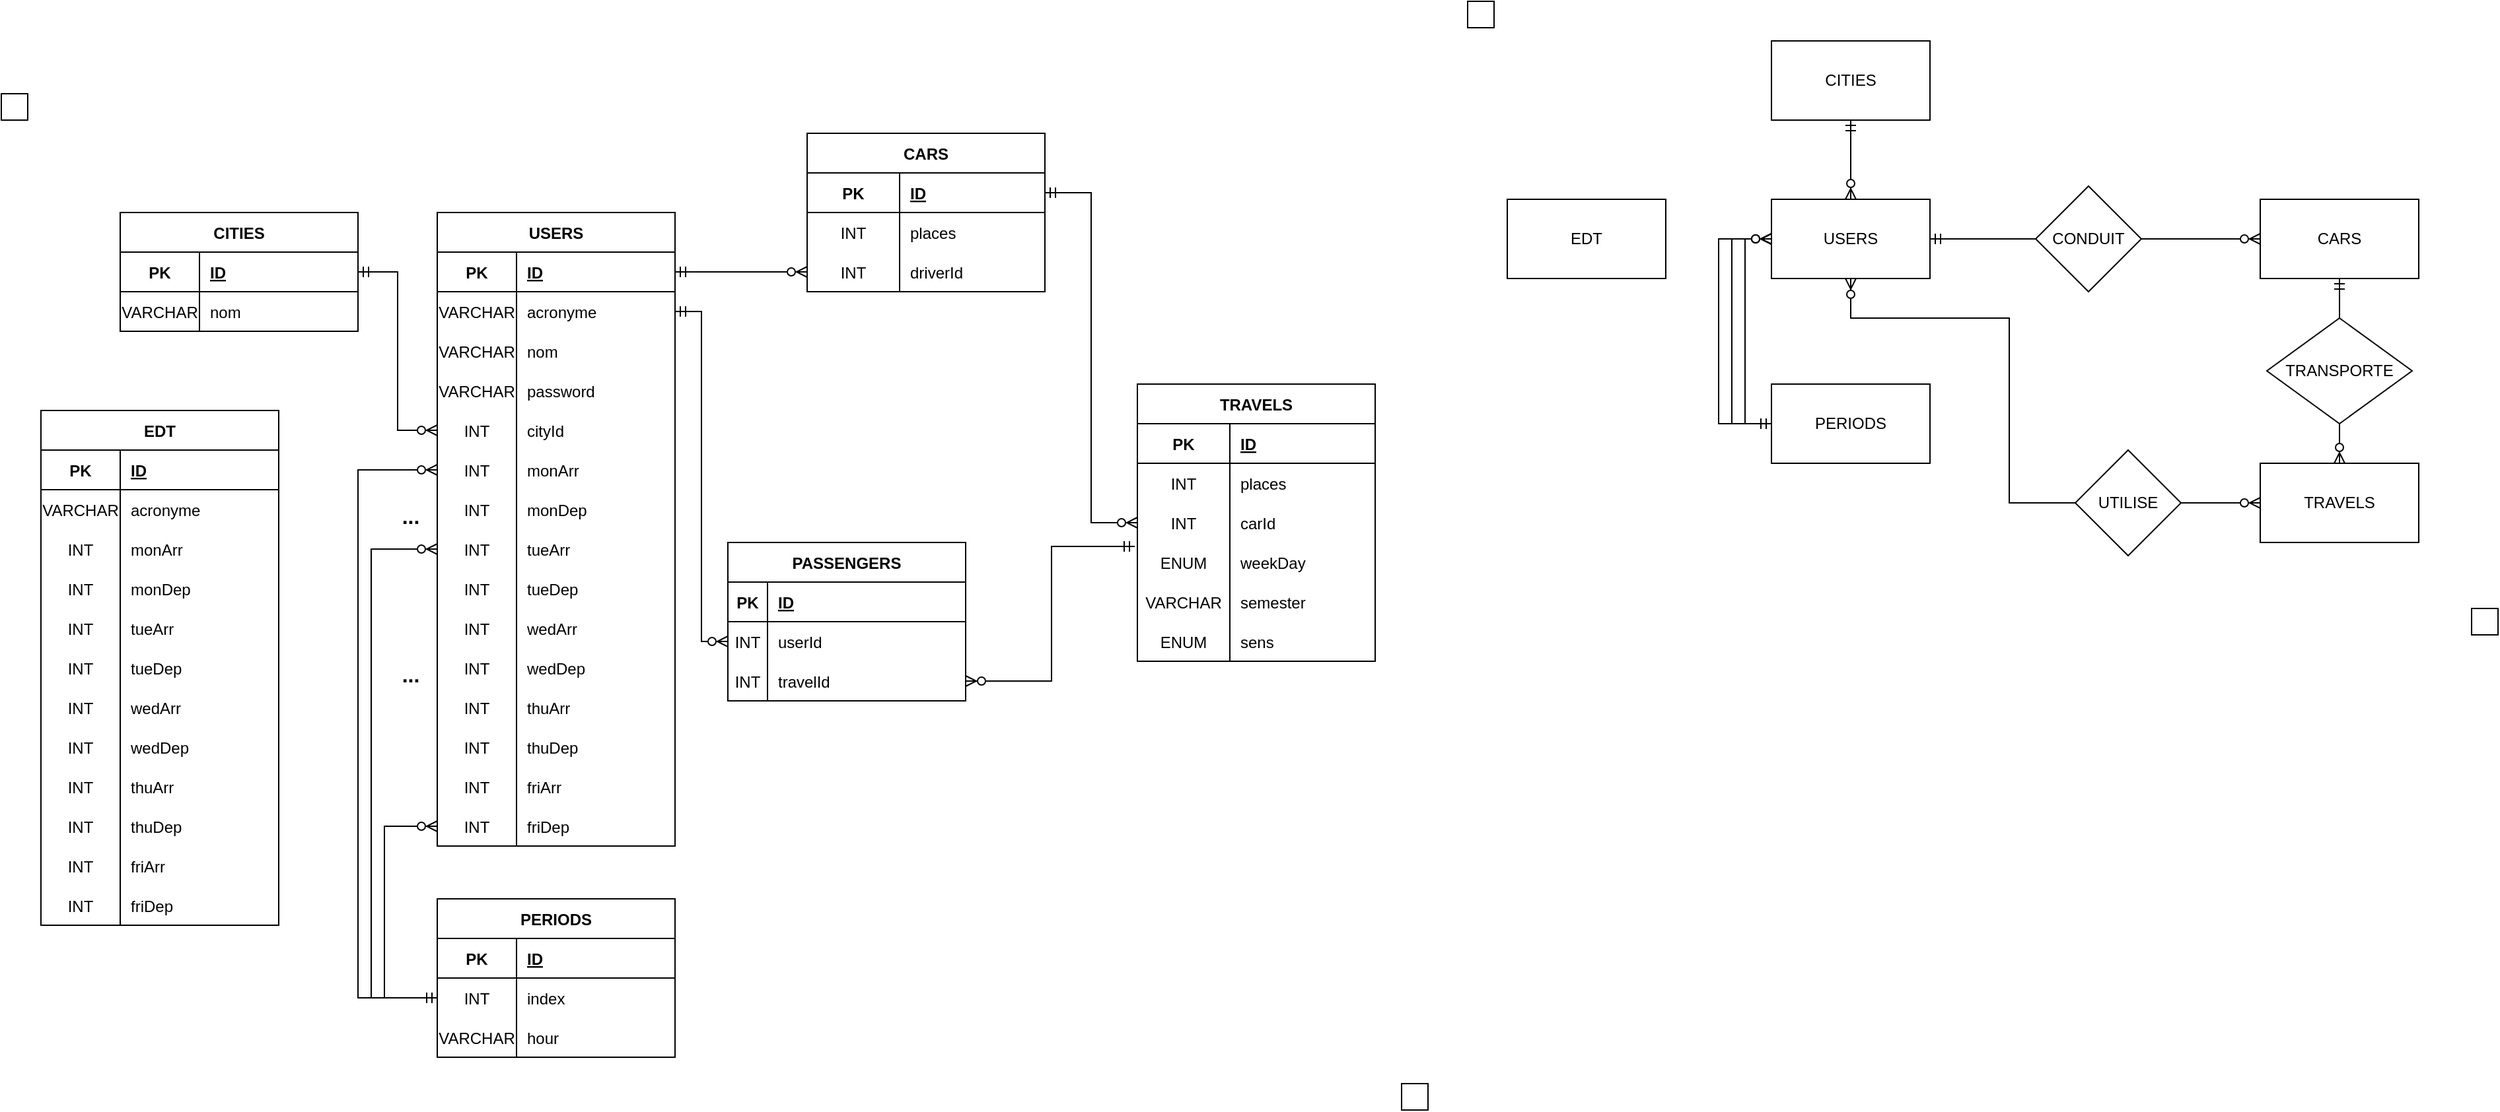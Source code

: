 <mxfile version="14.2.9" type="device"><diagram id="tJL51lGxHYbfHjKpyGnu" name="Page-1"><mxGraphModel dx="1896" dy="847" grid="1" gridSize="10" guides="1" tooltips="1" connect="1" arrows="1" fold="1" page="1" pageScale="1" pageWidth="827" pageHeight="1169" math="0" shadow="0"><root><mxCell id="0"/><mxCell id="1" parent="0"/><mxCell id="_wrzJ4mAubhbmtXeV2dr-9" value="TRAVELS" style="shape=table;startSize=30;container=1;collapsible=1;childLayout=tableLayout;fixedRows=1;rowLines=0;fontStyle=1;align=center;resizeLast=1;" parent="1" vertex="1"><mxGeometry x="590" y="300" width="180" height="210" as="geometry"/></mxCell><mxCell id="_wrzJ4mAubhbmtXeV2dr-10" value="" style="shape=partialRectangle;collapsible=0;dropTarget=0;pointerEvents=0;fillColor=none;top=0;left=0;bottom=1;right=0;points=[[0,0.5],[1,0.5]];portConstraint=eastwest;" parent="_wrzJ4mAubhbmtXeV2dr-9" vertex="1"><mxGeometry y="30" width="180" height="30" as="geometry"/></mxCell><mxCell id="_wrzJ4mAubhbmtXeV2dr-11" value="PK" style="shape=partialRectangle;connectable=0;fillColor=none;top=0;left=0;bottom=0;right=0;fontStyle=1;overflow=hidden;" parent="_wrzJ4mAubhbmtXeV2dr-10" vertex="1"><mxGeometry width="70" height="30" as="geometry"/></mxCell><mxCell id="_wrzJ4mAubhbmtXeV2dr-12" value="ID" style="shape=partialRectangle;connectable=0;fillColor=none;top=0;left=0;bottom=0;right=0;align=left;spacingLeft=6;fontStyle=5;overflow=hidden;" parent="_wrzJ4mAubhbmtXeV2dr-10" vertex="1"><mxGeometry x="70" width="110" height="30" as="geometry"/></mxCell><mxCell id="_wrzJ4mAubhbmtXeV2dr-13" value="" style="shape=partialRectangle;collapsible=0;dropTarget=0;pointerEvents=0;fillColor=none;top=0;left=0;bottom=0;right=0;points=[[0,0.5],[1,0.5]];portConstraint=eastwest;" parent="_wrzJ4mAubhbmtXeV2dr-9" vertex="1"><mxGeometry y="60" width="180" height="30" as="geometry"/></mxCell><mxCell id="_wrzJ4mAubhbmtXeV2dr-14" value="INT" style="shape=partialRectangle;connectable=0;fillColor=none;top=0;left=0;bottom=0;right=0;editable=1;overflow=hidden;" parent="_wrzJ4mAubhbmtXeV2dr-13" vertex="1"><mxGeometry width="70" height="30" as="geometry"/></mxCell><mxCell id="_wrzJ4mAubhbmtXeV2dr-15" value="places" style="shape=partialRectangle;connectable=0;fillColor=none;top=0;left=0;bottom=0;right=0;align=left;spacingLeft=6;overflow=hidden;" parent="_wrzJ4mAubhbmtXeV2dr-13" vertex="1"><mxGeometry x="70" width="110" height="30" as="geometry"/></mxCell><mxCell id="_wrzJ4mAubhbmtXeV2dr-16" value="" style="shape=partialRectangle;collapsible=0;dropTarget=0;pointerEvents=0;fillColor=none;top=0;left=0;bottom=0;right=0;points=[[0,0.5],[1,0.5]];portConstraint=eastwest;" parent="_wrzJ4mAubhbmtXeV2dr-9" vertex="1"><mxGeometry y="90" width="180" height="30" as="geometry"/></mxCell><mxCell id="_wrzJ4mAubhbmtXeV2dr-17" value="INT" style="shape=partialRectangle;connectable=0;fillColor=none;top=0;left=0;bottom=0;right=0;editable=1;overflow=hidden;" parent="_wrzJ4mAubhbmtXeV2dr-16" vertex="1"><mxGeometry width="70" height="30" as="geometry"/></mxCell><mxCell id="_wrzJ4mAubhbmtXeV2dr-18" value="carId" style="shape=partialRectangle;connectable=0;fillColor=none;top=0;left=0;bottom=0;right=0;align=left;spacingLeft=6;overflow=hidden;" parent="_wrzJ4mAubhbmtXeV2dr-16" vertex="1"><mxGeometry x="70" width="110" height="30" as="geometry"/></mxCell><mxCell id="m3U9S1xt5C86mtu_-H-J-4" style="shape=partialRectangle;collapsible=0;dropTarget=0;pointerEvents=0;fillColor=none;top=0;left=0;bottom=0;right=0;points=[[0,0.5],[1,0.5]];portConstraint=eastwest;" parent="_wrzJ4mAubhbmtXeV2dr-9" vertex="1"><mxGeometry y="120" width="180" height="30" as="geometry"/></mxCell><mxCell id="m3U9S1xt5C86mtu_-H-J-5" value="ENUM" style="shape=partialRectangle;connectable=0;fillColor=none;top=0;left=0;bottom=0;right=0;editable=1;overflow=hidden;" parent="m3U9S1xt5C86mtu_-H-J-4" vertex="1"><mxGeometry width="70" height="30" as="geometry"/></mxCell><mxCell id="m3U9S1xt5C86mtu_-H-J-6" value="weekDay" style="shape=partialRectangle;connectable=0;fillColor=none;top=0;left=0;bottom=0;right=0;align=left;spacingLeft=6;overflow=hidden;" parent="m3U9S1xt5C86mtu_-H-J-4" vertex="1"><mxGeometry x="70" width="110" height="30" as="geometry"/></mxCell><mxCell id="m3U9S1xt5C86mtu_-H-J-1" style="shape=partialRectangle;collapsible=0;dropTarget=0;pointerEvents=0;fillColor=none;top=0;left=0;bottom=0;right=0;points=[[0,0.5],[1,0.5]];portConstraint=eastwest;" parent="_wrzJ4mAubhbmtXeV2dr-9" vertex="1"><mxGeometry y="150" width="180" height="30" as="geometry"/></mxCell><mxCell id="m3U9S1xt5C86mtu_-H-J-2" value="VARCHAR" style="shape=partialRectangle;connectable=0;fillColor=none;top=0;left=0;bottom=0;right=0;editable=1;overflow=hidden;" parent="m3U9S1xt5C86mtu_-H-J-1" vertex="1"><mxGeometry width="70" height="30" as="geometry"/></mxCell><mxCell id="m3U9S1xt5C86mtu_-H-J-3" value="semester" style="shape=partialRectangle;connectable=0;fillColor=none;top=0;left=0;bottom=0;right=0;align=left;spacingLeft=6;overflow=hidden;" parent="m3U9S1xt5C86mtu_-H-J-1" vertex="1"><mxGeometry x="70" width="110" height="30" as="geometry"/></mxCell><mxCell id="m3U9S1xt5C86mtu_-H-J-10" style="shape=partialRectangle;collapsible=0;dropTarget=0;pointerEvents=0;fillColor=none;top=0;left=0;bottom=0;right=0;points=[[0,0.5],[1,0.5]];portConstraint=eastwest;" parent="_wrzJ4mAubhbmtXeV2dr-9" vertex="1"><mxGeometry y="180" width="180" height="30" as="geometry"/></mxCell><mxCell id="m3U9S1xt5C86mtu_-H-J-11" value="ENUM" style="shape=partialRectangle;connectable=0;fillColor=none;top=0;left=0;bottom=0;right=0;editable=1;overflow=hidden;" parent="m3U9S1xt5C86mtu_-H-J-10" vertex="1"><mxGeometry width="70" height="30" as="geometry"/></mxCell><mxCell id="m3U9S1xt5C86mtu_-H-J-12" value="sens" style="shape=partialRectangle;connectable=0;fillColor=none;top=0;left=0;bottom=0;right=0;align=left;spacingLeft=6;overflow=hidden;" parent="m3U9S1xt5C86mtu_-H-J-10" vertex="1"><mxGeometry x="70" width="110" height="30" as="geometry"/></mxCell><mxCell id="_wrzJ4mAubhbmtXeV2dr-49" value="PASSENGERS" style="shape=table;startSize=30;container=1;collapsible=1;childLayout=tableLayout;fixedRows=1;rowLines=0;fontStyle=1;align=center;resizeLast=1;" parent="1" vertex="1"><mxGeometry x="280" y="420" width="180" height="120" as="geometry"/></mxCell><mxCell id="_wrzJ4mAubhbmtXeV2dr-50" value="" style="shape=partialRectangle;collapsible=0;dropTarget=0;pointerEvents=0;fillColor=none;top=0;left=0;bottom=1;right=0;points=[[0,0.5],[1,0.5]];portConstraint=eastwest;" parent="_wrzJ4mAubhbmtXeV2dr-49" vertex="1"><mxGeometry y="30" width="180" height="30" as="geometry"/></mxCell><mxCell id="_wrzJ4mAubhbmtXeV2dr-51" value="PK" style="shape=partialRectangle;connectable=0;fillColor=none;top=0;left=0;bottom=0;right=0;fontStyle=1;overflow=hidden;" parent="_wrzJ4mAubhbmtXeV2dr-50" vertex="1"><mxGeometry width="30" height="30" as="geometry"/></mxCell><mxCell id="_wrzJ4mAubhbmtXeV2dr-52" value="ID" style="shape=partialRectangle;connectable=0;fillColor=none;top=0;left=0;bottom=0;right=0;align=left;spacingLeft=6;fontStyle=5;overflow=hidden;" parent="_wrzJ4mAubhbmtXeV2dr-50" vertex="1"><mxGeometry x="30" width="150" height="30" as="geometry"/></mxCell><mxCell id="_wrzJ4mAubhbmtXeV2dr-53" value="" style="shape=partialRectangle;collapsible=0;dropTarget=0;pointerEvents=0;fillColor=none;top=0;left=0;bottom=0;right=0;points=[[0,0.5],[1,0.5]];portConstraint=eastwest;" parent="_wrzJ4mAubhbmtXeV2dr-49" vertex="1"><mxGeometry y="60" width="180" height="30" as="geometry"/></mxCell><mxCell id="_wrzJ4mAubhbmtXeV2dr-54" value="INT" style="shape=partialRectangle;connectable=0;fillColor=none;top=0;left=0;bottom=0;right=0;editable=1;overflow=hidden;" parent="_wrzJ4mAubhbmtXeV2dr-53" vertex="1"><mxGeometry width="30" height="30" as="geometry"/></mxCell><mxCell id="_wrzJ4mAubhbmtXeV2dr-55" value="userId" style="shape=partialRectangle;connectable=0;fillColor=none;top=0;left=0;bottom=0;right=0;align=left;spacingLeft=6;overflow=hidden;" parent="_wrzJ4mAubhbmtXeV2dr-53" vertex="1"><mxGeometry x="30" width="150" height="30" as="geometry"/></mxCell><mxCell id="_wrzJ4mAubhbmtXeV2dr-56" value="" style="shape=partialRectangle;collapsible=0;dropTarget=0;pointerEvents=0;fillColor=none;top=0;left=0;bottom=0;right=0;points=[[0,0.5],[1,0.5]];portConstraint=eastwest;" parent="_wrzJ4mAubhbmtXeV2dr-49" vertex="1"><mxGeometry y="90" width="180" height="30" as="geometry"/></mxCell><mxCell id="_wrzJ4mAubhbmtXeV2dr-57" value="INT" style="shape=partialRectangle;connectable=0;fillColor=none;top=0;left=0;bottom=0;right=0;editable=1;overflow=hidden;" parent="_wrzJ4mAubhbmtXeV2dr-56" vertex="1"><mxGeometry width="30" height="30" as="geometry"/></mxCell><mxCell id="_wrzJ4mAubhbmtXeV2dr-58" value="travelId" style="shape=partialRectangle;connectable=0;fillColor=none;top=0;left=0;bottom=0;right=0;align=left;spacingLeft=6;overflow=hidden;" parent="_wrzJ4mAubhbmtXeV2dr-56" vertex="1"><mxGeometry x="30" width="150" height="30" as="geometry"/></mxCell><mxCell id="_wrzJ4mAubhbmtXeV2dr-132" value="USERS" style="shape=table;startSize=30;container=1;collapsible=1;childLayout=tableLayout;fixedRows=1;rowLines=0;fontStyle=1;align=center;resizeLast=1;" parent="1" vertex="1"><mxGeometry x="60" y="170" width="180" height="480" as="geometry"/></mxCell><mxCell id="_wrzJ4mAubhbmtXeV2dr-133" value="" style="shape=partialRectangle;collapsible=0;dropTarget=0;pointerEvents=0;fillColor=none;top=0;left=0;bottom=1;right=0;points=[[0,0.5],[1,0.5]];portConstraint=eastwest;" parent="_wrzJ4mAubhbmtXeV2dr-132" vertex="1"><mxGeometry y="30" width="180" height="30" as="geometry"/></mxCell><mxCell id="_wrzJ4mAubhbmtXeV2dr-134" value="PK" style="shape=partialRectangle;connectable=0;fillColor=none;top=0;left=0;bottom=0;right=0;fontStyle=1;overflow=hidden;" parent="_wrzJ4mAubhbmtXeV2dr-133" vertex="1"><mxGeometry width="60" height="30" as="geometry"/></mxCell><mxCell id="_wrzJ4mAubhbmtXeV2dr-135" value="ID" style="shape=partialRectangle;connectable=0;fillColor=none;top=0;left=0;bottom=0;right=0;align=left;spacingLeft=6;fontStyle=5;overflow=hidden;" parent="_wrzJ4mAubhbmtXeV2dr-133" vertex="1"><mxGeometry x="60" width="120" height="30" as="geometry"/></mxCell><mxCell id="_wrzJ4mAubhbmtXeV2dr-136" value="" style="shape=partialRectangle;collapsible=0;dropTarget=0;pointerEvents=0;fillColor=none;top=0;left=0;bottom=0;right=0;points=[[0,0.5],[1,0.5]];portConstraint=eastwest;" parent="_wrzJ4mAubhbmtXeV2dr-132" vertex="1"><mxGeometry y="60" width="180" height="30" as="geometry"/></mxCell><mxCell id="_wrzJ4mAubhbmtXeV2dr-137" value="VARCHAR" style="shape=partialRectangle;connectable=0;fillColor=none;top=0;left=0;bottom=0;right=0;editable=1;overflow=hidden;" parent="_wrzJ4mAubhbmtXeV2dr-136" vertex="1"><mxGeometry width="60" height="30" as="geometry"/></mxCell><mxCell id="_wrzJ4mAubhbmtXeV2dr-138" value="acronyme" style="shape=partialRectangle;connectable=0;fillColor=none;top=0;left=0;bottom=0;right=0;align=left;spacingLeft=6;overflow=hidden;" parent="_wrzJ4mAubhbmtXeV2dr-136" vertex="1"><mxGeometry x="60" width="120" height="30" as="geometry"/></mxCell><mxCell id="_wrzJ4mAubhbmtXeV2dr-139" value="" style="shape=partialRectangle;collapsible=0;dropTarget=0;pointerEvents=0;fillColor=none;top=0;left=0;bottom=0;right=0;points=[[0,0.5],[1,0.5]];portConstraint=eastwest;" parent="_wrzJ4mAubhbmtXeV2dr-132" vertex="1"><mxGeometry y="90" width="180" height="30" as="geometry"/></mxCell><mxCell id="_wrzJ4mAubhbmtXeV2dr-140" value="VARCHAR" style="shape=partialRectangle;connectable=0;fillColor=none;top=0;left=0;bottom=0;right=0;editable=1;overflow=hidden;" parent="_wrzJ4mAubhbmtXeV2dr-139" vertex="1"><mxGeometry width="60" height="30" as="geometry"/></mxCell><mxCell id="_wrzJ4mAubhbmtXeV2dr-141" value="nom" style="shape=partialRectangle;connectable=0;fillColor=none;top=0;left=0;bottom=0;right=0;align=left;spacingLeft=6;overflow=hidden;" parent="_wrzJ4mAubhbmtXeV2dr-139" vertex="1"><mxGeometry x="60" width="120" height="30" as="geometry"/></mxCell><mxCell id="_wrzJ4mAubhbmtXeV2dr-148" style="shape=partialRectangle;collapsible=0;dropTarget=0;pointerEvents=0;fillColor=none;top=0;left=0;bottom=0;right=0;points=[[0,0.5],[1,0.5]];portConstraint=eastwest;" parent="_wrzJ4mAubhbmtXeV2dr-132" vertex="1"><mxGeometry y="120" width="180" height="30" as="geometry"/></mxCell><mxCell id="_wrzJ4mAubhbmtXeV2dr-149" value="VARCHAR" style="shape=partialRectangle;connectable=0;fillColor=none;top=0;left=0;bottom=0;right=0;editable=1;overflow=hidden;" parent="_wrzJ4mAubhbmtXeV2dr-148" vertex="1"><mxGeometry width="60" height="30" as="geometry"/></mxCell><mxCell id="_wrzJ4mAubhbmtXeV2dr-150" value="password" style="shape=partialRectangle;connectable=0;fillColor=none;top=0;left=0;bottom=0;right=0;align=left;spacingLeft=6;overflow=hidden;" parent="_wrzJ4mAubhbmtXeV2dr-148" vertex="1"><mxGeometry x="60" width="120" height="30" as="geometry"/></mxCell><mxCell id="_wrzJ4mAubhbmtXeV2dr-157" style="shape=partialRectangle;collapsible=0;dropTarget=0;pointerEvents=0;fillColor=none;top=0;left=0;bottom=0;right=0;points=[[0,0.5],[1,0.5]];portConstraint=eastwest;" parent="_wrzJ4mAubhbmtXeV2dr-132" vertex="1"><mxGeometry y="150" width="180" height="30" as="geometry"/></mxCell><mxCell id="_wrzJ4mAubhbmtXeV2dr-158" value="INT" style="shape=partialRectangle;connectable=0;fillColor=none;top=0;left=0;bottom=0;right=0;editable=1;overflow=hidden;" parent="_wrzJ4mAubhbmtXeV2dr-157" vertex="1"><mxGeometry width="60" height="30" as="geometry"/></mxCell><mxCell id="_wrzJ4mAubhbmtXeV2dr-159" value="cityId" style="shape=partialRectangle;connectable=0;fillColor=none;top=0;left=0;bottom=0;right=0;align=left;spacingLeft=6;overflow=hidden;" parent="_wrzJ4mAubhbmtXeV2dr-157" vertex="1"><mxGeometry x="60" width="120" height="30" as="geometry"/></mxCell><mxCell id="n8Nw3cazGnYB1WWFUNlC-39" style="shape=partialRectangle;collapsible=0;dropTarget=0;pointerEvents=0;fillColor=none;top=0;left=0;bottom=0;right=0;points=[[0,0.5],[1,0.5]];portConstraint=eastwest;" vertex="1" parent="_wrzJ4mAubhbmtXeV2dr-132"><mxGeometry y="180" width="180" height="30" as="geometry"/></mxCell><mxCell id="n8Nw3cazGnYB1WWFUNlC-40" value="INT" style="shape=partialRectangle;connectable=0;fillColor=none;top=0;left=0;bottom=0;right=0;editable=1;overflow=hidden;" vertex="1" parent="n8Nw3cazGnYB1WWFUNlC-39"><mxGeometry width="60" height="30" as="geometry"/></mxCell><mxCell id="n8Nw3cazGnYB1WWFUNlC-41" value="monArr" style="shape=partialRectangle;connectable=0;fillColor=none;top=0;left=0;bottom=0;right=0;align=left;spacingLeft=6;overflow=hidden;" vertex="1" parent="n8Nw3cazGnYB1WWFUNlC-39"><mxGeometry x="60" width="120" height="30" as="geometry"/></mxCell><mxCell id="n8Nw3cazGnYB1WWFUNlC-42" style="shape=partialRectangle;collapsible=0;dropTarget=0;pointerEvents=0;fillColor=none;top=0;left=0;bottom=0;right=0;points=[[0,0.5],[1,0.5]];portConstraint=eastwest;" vertex="1" parent="_wrzJ4mAubhbmtXeV2dr-132"><mxGeometry y="210" width="180" height="30" as="geometry"/></mxCell><mxCell id="n8Nw3cazGnYB1WWFUNlC-43" value="INT" style="shape=partialRectangle;connectable=0;fillColor=none;top=0;left=0;bottom=0;right=0;editable=1;overflow=hidden;" vertex="1" parent="n8Nw3cazGnYB1WWFUNlC-42"><mxGeometry width="60" height="30" as="geometry"/></mxCell><mxCell id="n8Nw3cazGnYB1WWFUNlC-44" value="monDep" style="shape=partialRectangle;connectable=0;fillColor=none;top=0;left=0;bottom=0;right=0;align=left;spacingLeft=6;overflow=hidden;" vertex="1" parent="n8Nw3cazGnYB1WWFUNlC-42"><mxGeometry x="60" width="120" height="30" as="geometry"/></mxCell><mxCell id="n8Nw3cazGnYB1WWFUNlC-45" style="shape=partialRectangle;collapsible=0;dropTarget=0;pointerEvents=0;fillColor=none;top=0;left=0;bottom=0;right=0;points=[[0,0.5],[1,0.5]];portConstraint=eastwest;" vertex="1" parent="_wrzJ4mAubhbmtXeV2dr-132"><mxGeometry y="240" width="180" height="30" as="geometry"/></mxCell><mxCell id="n8Nw3cazGnYB1WWFUNlC-46" value="INT" style="shape=partialRectangle;connectable=0;fillColor=none;top=0;left=0;bottom=0;right=0;editable=1;overflow=hidden;" vertex="1" parent="n8Nw3cazGnYB1WWFUNlC-45"><mxGeometry width="60" height="30" as="geometry"/></mxCell><mxCell id="n8Nw3cazGnYB1WWFUNlC-47" value="tueArr" style="shape=partialRectangle;connectable=0;fillColor=none;top=0;left=0;bottom=0;right=0;align=left;spacingLeft=6;overflow=hidden;" vertex="1" parent="n8Nw3cazGnYB1WWFUNlC-45"><mxGeometry x="60" width="120" height="30" as="geometry"/></mxCell><mxCell id="n8Nw3cazGnYB1WWFUNlC-48" style="shape=partialRectangle;collapsible=0;dropTarget=0;pointerEvents=0;fillColor=none;top=0;left=0;bottom=0;right=0;points=[[0,0.5],[1,0.5]];portConstraint=eastwest;" vertex="1" parent="_wrzJ4mAubhbmtXeV2dr-132"><mxGeometry y="270" width="180" height="30" as="geometry"/></mxCell><mxCell id="n8Nw3cazGnYB1WWFUNlC-49" value="INT" style="shape=partialRectangle;connectable=0;fillColor=none;top=0;left=0;bottom=0;right=0;editable=1;overflow=hidden;" vertex="1" parent="n8Nw3cazGnYB1WWFUNlC-48"><mxGeometry width="60" height="30" as="geometry"/></mxCell><mxCell id="n8Nw3cazGnYB1WWFUNlC-50" value="tueDep" style="shape=partialRectangle;connectable=0;fillColor=none;top=0;left=0;bottom=0;right=0;align=left;spacingLeft=6;overflow=hidden;" vertex="1" parent="n8Nw3cazGnYB1WWFUNlC-48"><mxGeometry x="60" width="120" height="30" as="geometry"/></mxCell><mxCell id="n8Nw3cazGnYB1WWFUNlC-51" style="shape=partialRectangle;collapsible=0;dropTarget=0;pointerEvents=0;fillColor=none;top=0;left=0;bottom=0;right=0;points=[[0,0.5],[1,0.5]];portConstraint=eastwest;" vertex="1" parent="_wrzJ4mAubhbmtXeV2dr-132"><mxGeometry y="300" width="180" height="30" as="geometry"/></mxCell><mxCell id="n8Nw3cazGnYB1WWFUNlC-52" value="INT" style="shape=partialRectangle;connectable=0;fillColor=none;top=0;left=0;bottom=0;right=0;editable=1;overflow=hidden;" vertex="1" parent="n8Nw3cazGnYB1WWFUNlC-51"><mxGeometry width="60" height="30" as="geometry"/></mxCell><mxCell id="n8Nw3cazGnYB1WWFUNlC-53" value="wedArr" style="shape=partialRectangle;connectable=0;fillColor=none;top=0;left=0;bottom=0;right=0;align=left;spacingLeft=6;overflow=hidden;" vertex="1" parent="n8Nw3cazGnYB1WWFUNlC-51"><mxGeometry x="60" width="120" height="30" as="geometry"/></mxCell><mxCell id="n8Nw3cazGnYB1WWFUNlC-54" style="shape=partialRectangle;collapsible=0;dropTarget=0;pointerEvents=0;fillColor=none;top=0;left=0;bottom=0;right=0;points=[[0,0.5],[1,0.5]];portConstraint=eastwest;" vertex="1" parent="_wrzJ4mAubhbmtXeV2dr-132"><mxGeometry y="330" width="180" height="30" as="geometry"/></mxCell><mxCell id="n8Nw3cazGnYB1WWFUNlC-55" value="INT" style="shape=partialRectangle;connectable=0;fillColor=none;top=0;left=0;bottom=0;right=0;editable=1;overflow=hidden;" vertex="1" parent="n8Nw3cazGnYB1WWFUNlC-54"><mxGeometry width="60" height="30" as="geometry"/></mxCell><mxCell id="n8Nw3cazGnYB1WWFUNlC-56" value="wedDep" style="shape=partialRectangle;connectable=0;fillColor=none;top=0;left=0;bottom=0;right=0;align=left;spacingLeft=6;overflow=hidden;" vertex="1" parent="n8Nw3cazGnYB1WWFUNlC-54"><mxGeometry x="60" width="120" height="30" as="geometry"/></mxCell><mxCell id="n8Nw3cazGnYB1WWFUNlC-57" style="shape=partialRectangle;collapsible=0;dropTarget=0;pointerEvents=0;fillColor=none;top=0;left=0;bottom=0;right=0;points=[[0,0.5],[1,0.5]];portConstraint=eastwest;" vertex="1" parent="_wrzJ4mAubhbmtXeV2dr-132"><mxGeometry y="360" width="180" height="30" as="geometry"/></mxCell><mxCell id="n8Nw3cazGnYB1WWFUNlC-58" value="INT" style="shape=partialRectangle;connectable=0;fillColor=none;top=0;left=0;bottom=0;right=0;editable=1;overflow=hidden;" vertex="1" parent="n8Nw3cazGnYB1WWFUNlC-57"><mxGeometry width="60" height="30" as="geometry"/></mxCell><mxCell id="n8Nw3cazGnYB1WWFUNlC-59" value="thuArr" style="shape=partialRectangle;connectable=0;fillColor=none;top=0;left=0;bottom=0;right=0;align=left;spacingLeft=6;overflow=hidden;" vertex="1" parent="n8Nw3cazGnYB1WWFUNlC-57"><mxGeometry x="60" width="120" height="30" as="geometry"/></mxCell><mxCell id="n8Nw3cazGnYB1WWFUNlC-60" style="shape=partialRectangle;collapsible=0;dropTarget=0;pointerEvents=0;fillColor=none;top=0;left=0;bottom=0;right=0;points=[[0,0.5],[1,0.5]];portConstraint=eastwest;" vertex="1" parent="_wrzJ4mAubhbmtXeV2dr-132"><mxGeometry y="390" width="180" height="30" as="geometry"/></mxCell><mxCell id="n8Nw3cazGnYB1WWFUNlC-61" value="INT" style="shape=partialRectangle;connectable=0;fillColor=none;top=0;left=0;bottom=0;right=0;editable=1;overflow=hidden;" vertex="1" parent="n8Nw3cazGnYB1WWFUNlC-60"><mxGeometry width="60" height="30" as="geometry"/></mxCell><mxCell id="n8Nw3cazGnYB1WWFUNlC-62" value="thuDep" style="shape=partialRectangle;connectable=0;fillColor=none;top=0;left=0;bottom=0;right=0;align=left;spacingLeft=6;overflow=hidden;" vertex="1" parent="n8Nw3cazGnYB1WWFUNlC-60"><mxGeometry x="60" width="120" height="30" as="geometry"/></mxCell><mxCell id="n8Nw3cazGnYB1WWFUNlC-63" style="shape=partialRectangle;collapsible=0;dropTarget=0;pointerEvents=0;fillColor=none;top=0;left=0;bottom=0;right=0;points=[[0,0.5],[1,0.5]];portConstraint=eastwest;" vertex="1" parent="_wrzJ4mAubhbmtXeV2dr-132"><mxGeometry y="420" width="180" height="30" as="geometry"/></mxCell><mxCell id="n8Nw3cazGnYB1WWFUNlC-64" value="INT" style="shape=partialRectangle;connectable=0;fillColor=none;top=0;left=0;bottom=0;right=0;editable=1;overflow=hidden;" vertex="1" parent="n8Nw3cazGnYB1WWFUNlC-63"><mxGeometry width="60" height="30" as="geometry"/></mxCell><mxCell id="n8Nw3cazGnYB1WWFUNlC-65" value="friArr" style="shape=partialRectangle;connectable=0;fillColor=none;top=0;left=0;bottom=0;right=0;align=left;spacingLeft=6;overflow=hidden;" vertex="1" parent="n8Nw3cazGnYB1WWFUNlC-63"><mxGeometry x="60" width="120" height="30" as="geometry"/></mxCell><mxCell id="n8Nw3cazGnYB1WWFUNlC-66" style="shape=partialRectangle;collapsible=0;dropTarget=0;pointerEvents=0;fillColor=none;top=0;left=0;bottom=0;right=0;points=[[0,0.5],[1,0.5]];portConstraint=eastwest;" vertex="1" parent="_wrzJ4mAubhbmtXeV2dr-132"><mxGeometry y="450" width="180" height="30" as="geometry"/></mxCell><mxCell id="n8Nw3cazGnYB1WWFUNlC-67" value="INT" style="shape=partialRectangle;connectable=0;fillColor=none;top=0;left=0;bottom=0;right=0;editable=1;overflow=hidden;" vertex="1" parent="n8Nw3cazGnYB1WWFUNlC-66"><mxGeometry width="60" height="30" as="geometry"/></mxCell><mxCell id="n8Nw3cazGnYB1WWFUNlC-68" value="friDep" style="shape=partialRectangle;connectable=0;fillColor=none;top=0;left=0;bottom=0;right=0;align=left;spacingLeft=6;overflow=hidden;" vertex="1" parent="n8Nw3cazGnYB1WWFUNlC-66"><mxGeometry x="60" width="120" height="30" as="geometry"/></mxCell><mxCell id="n8Nw3cazGnYB1WWFUNlC-5" style="edgeStyle=orthogonalEdgeStyle;rounded=0;orthogonalLoop=1;jettySize=auto;html=1;exitX=0.5;exitY=1;exitDx=0;exitDy=0;entryX=0;entryY=0.5;entryDx=0;entryDy=0;endArrow=none;endFill=0;startArrow=ERzeroToMany;startFill=1;" edge="1" parent="1" source="m3U9S1xt5C86mtu_-H-J-16" target="m3U9S1xt5C86mtu_-H-J-19"><mxGeometry relative="1" as="geometry"><Array as="points"><mxPoint x="1130" y="250"/><mxPoint x="1250" y="250"/><mxPoint x="1250" y="390"/></Array></mxGeometry></mxCell><mxCell id="n8Nw3cazGnYB1WWFUNlC-18" style="edgeStyle=orthogonalEdgeStyle;rounded=0;orthogonalLoop=1;jettySize=auto;html=1;exitX=0.5;exitY=0;exitDx=0;exitDy=0;entryX=0.5;entryY=1;entryDx=0;entryDy=0;startArrow=ERzeroToMany;startFill=1;endArrow=ERmandOne;endFill=0;" edge="1" parent="1" source="m3U9S1xt5C86mtu_-H-J-16" target="n8Nw3cazGnYB1WWFUNlC-16"><mxGeometry relative="1" as="geometry"/></mxCell><mxCell id="m3U9S1xt5C86mtu_-H-J-16" value="USERS" style="rounded=0;whiteSpace=wrap;html=1;" parent="1" vertex="1"><mxGeometry x="1070" y="160" width="120" height="60" as="geometry"/></mxCell><mxCell id="m3U9S1xt5C86mtu_-H-J-17" value="CARS" style="rounded=0;whiteSpace=wrap;html=1;" parent="1" vertex="1"><mxGeometry x="1440" y="160" width="120" height="60" as="geometry"/></mxCell><mxCell id="m3U9S1xt5C86mtu_-H-J-18" value="CONDUIT" style="rhombus;whiteSpace=wrap;html=1;" parent="1" vertex="1"><mxGeometry x="1270" y="150" width="80" height="80" as="geometry"/></mxCell><mxCell id="m3U9S1xt5C86mtu_-H-J-19" value="UTILISE" style="rhombus;whiteSpace=wrap;html=1;" parent="1" vertex="1"><mxGeometry x="1300" y="350" width="80" height="80" as="geometry"/></mxCell><mxCell id="m3U9S1xt5C86mtu_-H-J-20" value="" style="endArrow=ERzeroToMany;html=1;entryX=0;entryY=0.5;entryDx=0;entryDy=0;endFill=1;exitX=1;exitY=0.5;exitDx=0;exitDy=0;" parent="1" source="m3U9S1xt5C86mtu_-H-J-18" target="m3U9S1xt5C86mtu_-H-J-17" edge="1"><mxGeometry width="50" height="50" relative="1" as="geometry"><mxPoint x="1290" y="270" as="sourcePoint"/><mxPoint x="1290" y="300" as="targetPoint"/></mxGeometry></mxCell><mxCell id="m3U9S1xt5C86mtu_-H-J-21" value="" style="endArrow=ERmandOne;html=1;entryX=1;entryY=0.5;entryDx=0;entryDy=0;endFill=0;exitX=0;exitY=0.5;exitDx=0;exitDy=0;" parent="1" source="m3U9S1xt5C86mtu_-H-J-18" target="m3U9S1xt5C86mtu_-H-J-16" edge="1"><mxGeometry width="50" height="50" relative="1" as="geometry"><mxPoint x="1300" y="280" as="sourcePoint"/><mxPoint x="1500" y="200" as="targetPoint"/></mxGeometry></mxCell><mxCell id="m3U9S1xt5C86mtu_-H-J-22" value="CARS" style="shape=table;startSize=30;container=1;collapsible=1;childLayout=tableLayout;fixedRows=1;rowLines=0;fontStyle=1;align=center;resizeLast=1;" parent="1" vertex="1"><mxGeometry x="340" y="110" width="180" height="120" as="geometry"/></mxCell><mxCell id="m3U9S1xt5C86mtu_-H-J-23" value="" style="shape=partialRectangle;collapsible=0;dropTarget=0;pointerEvents=0;fillColor=none;top=0;left=0;bottom=1;right=0;points=[[0,0.5],[1,0.5]];portConstraint=eastwest;" parent="m3U9S1xt5C86mtu_-H-J-22" vertex="1"><mxGeometry y="30" width="180" height="30" as="geometry"/></mxCell><mxCell id="m3U9S1xt5C86mtu_-H-J-24" value="PK" style="shape=partialRectangle;connectable=0;fillColor=none;top=0;left=0;bottom=0;right=0;fontStyle=1;overflow=hidden;" parent="m3U9S1xt5C86mtu_-H-J-23" vertex="1"><mxGeometry width="70" height="30" as="geometry"/></mxCell><mxCell id="m3U9S1xt5C86mtu_-H-J-25" value="ID" style="shape=partialRectangle;connectable=0;fillColor=none;top=0;left=0;bottom=0;right=0;align=left;spacingLeft=6;fontStyle=5;overflow=hidden;" parent="m3U9S1xt5C86mtu_-H-J-23" vertex="1"><mxGeometry x="70" width="110" height="30" as="geometry"/></mxCell><mxCell id="m3U9S1xt5C86mtu_-H-J-26" value="" style="shape=partialRectangle;collapsible=0;dropTarget=0;pointerEvents=0;fillColor=none;top=0;left=0;bottom=0;right=0;points=[[0,0.5],[1,0.5]];portConstraint=eastwest;" parent="m3U9S1xt5C86mtu_-H-J-22" vertex="1"><mxGeometry y="60" width="180" height="30" as="geometry"/></mxCell><mxCell id="m3U9S1xt5C86mtu_-H-J-27" value="INT" style="shape=partialRectangle;connectable=0;fillColor=none;top=0;left=0;bottom=0;right=0;editable=1;overflow=hidden;" parent="m3U9S1xt5C86mtu_-H-J-26" vertex="1"><mxGeometry width="70" height="30" as="geometry"/></mxCell><mxCell id="m3U9S1xt5C86mtu_-H-J-28" value="places" style="shape=partialRectangle;connectable=0;fillColor=none;top=0;left=0;bottom=0;right=0;align=left;spacingLeft=6;overflow=hidden;" parent="m3U9S1xt5C86mtu_-H-J-26" vertex="1"><mxGeometry x="70" width="110" height="30" as="geometry"/></mxCell><mxCell id="m3U9S1xt5C86mtu_-H-J-29" value="" style="shape=partialRectangle;collapsible=0;dropTarget=0;pointerEvents=0;fillColor=none;top=0;left=0;bottom=0;right=0;points=[[0,0.5],[1,0.5]];portConstraint=eastwest;" parent="m3U9S1xt5C86mtu_-H-J-22" vertex="1"><mxGeometry y="90" width="180" height="30" as="geometry"/></mxCell><mxCell id="m3U9S1xt5C86mtu_-H-J-30" value="INT" style="shape=partialRectangle;connectable=0;fillColor=none;top=0;left=0;bottom=0;right=0;editable=1;overflow=hidden;" parent="m3U9S1xt5C86mtu_-H-J-29" vertex="1"><mxGeometry width="70" height="30" as="geometry"/></mxCell><mxCell id="m3U9S1xt5C86mtu_-H-J-31" value="driverId" style="shape=partialRectangle;connectable=0;fillColor=none;top=0;left=0;bottom=0;right=0;align=left;spacingLeft=6;overflow=hidden;" parent="m3U9S1xt5C86mtu_-H-J-29" vertex="1"><mxGeometry x="70" width="110" height="30" as="geometry"/></mxCell><mxCell id="n8Nw3cazGnYB1WWFUNlC-4" style="edgeStyle=orthogonalEdgeStyle;rounded=0;orthogonalLoop=1;jettySize=auto;html=1;exitX=0;exitY=0.5;exitDx=0;exitDy=0;entryX=1;entryY=0.5;entryDx=0;entryDy=0;endArrow=none;endFill=0;startArrow=ERzeroToMany;startFill=1;" edge="1" parent="1" source="m3U9S1xt5C86mtu_-H-J-44" target="m3U9S1xt5C86mtu_-H-J-19"><mxGeometry relative="1" as="geometry"/></mxCell><mxCell id="m3U9S1xt5C86mtu_-H-J-44" value="TRAVELS" style="rounded=0;whiteSpace=wrap;html=1;" parent="1" vertex="1"><mxGeometry x="1440" y="360" width="120" height="60" as="geometry"/></mxCell><mxCell id="n8Nw3cazGnYB1WWFUNlC-2" style="edgeStyle=orthogonalEdgeStyle;rounded=0;orthogonalLoop=1;jettySize=auto;html=1;exitX=0.5;exitY=0;exitDx=0;exitDy=0;entryX=0.5;entryY=1;entryDx=0;entryDy=0;endArrow=ERmandOne;endFill=0;" edge="1" parent="1" source="n8Nw3cazGnYB1WWFUNlC-1" target="m3U9S1xt5C86mtu_-H-J-17"><mxGeometry relative="1" as="geometry"/></mxCell><mxCell id="n8Nw3cazGnYB1WWFUNlC-3" style="edgeStyle=orthogonalEdgeStyle;rounded=0;orthogonalLoop=1;jettySize=auto;html=1;exitX=0.5;exitY=1;exitDx=0;exitDy=0;entryX=0.5;entryY=0;entryDx=0;entryDy=0;endArrow=ERzeroToMany;endFill=1;" edge="1" parent="1" source="n8Nw3cazGnYB1WWFUNlC-1" target="m3U9S1xt5C86mtu_-H-J-44"><mxGeometry relative="1" as="geometry"/></mxCell><mxCell id="n8Nw3cazGnYB1WWFUNlC-1" value="TRANSPORTE" style="rhombus;whiteSpace=wrap;html=1;" vertex="1" parent="1"><mxGeometry x="1445" y="250" width="110" height="80" as="geometry"/></mxCell><mxCell id="n8Nw3cazGnYB1WWFUNlC-6" style="edgeStyle=orthogonalEdgeStyle;rounded=0;orthogonalLoop=1;jettySize=auto;html=1;exitX=0;exitY=0.5;exitDx=0;exitDy=0;entryX=1;entryY=0.5;entryDx=0;entryDy=0;startArrow=ERzeroToMany;startFill=1;endArrow=ERmandOne;endFill=0;" edge="1" parent="1" source="m3U9S1xt5C86mtu_-H-J-29" target="_wrzJ4mAubhbmtXeV2dr-133"><mxGeometry relative="1" as="geometry"/></mxCell><mxCell id="n8Nw3cazGnYB1WWFUNlC-7" style="edgeStyle=orthogonalEdgeStyle;rounded=0;orthogonalLoop=1;jettySize=auto;html=1;exitX=1;exitY=0.5;exitDx=0;exitDy=0;entryX=0;entryY=0.5;entryDx=0;entryDy=0;startArrow=ERmandOne;startFill=0;endArrow=ERzeroToMany;endFill=1;" edge="1" parent="1" source="m3U9S1xt5C86mtu_-H-J-23" target="_wrzJ4mAubhbmtXeV2dr-16"><mxGeometry relative="1" as="geometry"/></mxCell><mxCell id="n8Nw3cazGnYB1WWFUNlC-8" style="edgeStyle=orthogonalEdgeStyle;rounded=0;orthogonalLoop=1;jettySize=auto;html=1;exitX=-0.011;exitY=0.1;exitDx=0;exitDy=0;entryX=1;entryY=0.5;entryDx=0;entryDy=0;startArrow=ERmandOne;startFill=0;endArrow=ERzeroToMany;endFill=1;exitPerimeter=0;" edge="1" parent="1" source="m3U9S1xt5C86mtu_-H-J-4" target="_wrzJ4mAubhbmtXeV2dr-56"><mxGeometry relative="1" as="geometry"/></mxCell><mxCell id="n8Nw3cazGnYB1WWFUNlC-9" style="edgeStyle=orthogonalEdgeStyle;rounded=0;orthogonalLoop=1;jettySize=auto;html=1;exitX=0;exitY=0.5;exitDx=0;exitDy=0;entryX=1;entryY=0.5;entryDx=0;entryDy=0;startArrow=ERzeroToMany;startFill=1;endArrow=ERmandOne;endFill=0;" edge="1" parent="1" source="_wrzJ4mAubhbmtXeV2dr-53" target="_wrzJ4mAubhbmtXeV2dr-136"><mxGeometry relative="1" as="geometry"/></mxCell><mxCell id="n8Nw3cazGnYB1WWFUNlC-10" value="" style="rounded=0;whiteSpace=wrap;html=1;" vertex="1" parent="1"><mxGeometry x="-270" y="80" width="20" height="20" as="geometry"/></mxCell><mxCell id="n8Nw3cazGnYB1WWFUNlC-12" value="" style="rounded=0;whiteSpace=wrap;html=1;" vertex="1" parent="1"><mxGeometry x="790" y="830" width="20" height="20" as="geometry"/></mxCell><mxCell id="n8Nw3cazGnYB1WWFUNlC-14" value="" style="rounded=0;whiteSpace=wrap;html=1;" vertex="1" parent="1"><mxGeometry x="1600" y="470" width="20" height="20" as="geometry"/></mxCell><mxCell id="n8Nw3cazGnYB1WWFUNlC-15" value="" style="rounded=0;whiteSpace=wrap;html=1;" vertex="1" parent="1"><mxGeometry x="840" y="10" width="20" height="20" as="geometry"/></mxCell><mxCell id="n8Nw3cazGnYB1WWFUNlC-16" value="CITIES" style="rounded=0;whiteSpace=wrap;html=1;" vertex="1" parent="1"><mxGeometry x="1070" y="40" width="120" height="60" as="geometry"/></mxCell><mxCell id="n8Nw3cazGnYB1WWFUNlC-19" value="CITIES" style="shape=table;startSize=30;container=1;collapsible=1;childLayout=tableLayout;fixedRows=1;rowLines=0;fontStyle=1;align=center;resizeLast=1;" vertex="1" parent="1"><mxGeometry x="-180" y="170" width="180" height="90" as="geometry"/></mxCell><mxCell id="n8Nw3cazGnYB1WWFUNlC-20" value="" style="shape=partialRectangle;collapsible=0;dropTarget=0;pointerEvents=0;fillColor=none;top=0;left=0;bottom=1;right=0;points=[[0,0.5],[1,0.5]];portConstraint=eastwest;" vertex="1" parent="n8Nw3cazGnYB1WWFUNlC-19"><mxGeometry y="30" width="180" height="30" as="geometry"/></mxCell><mxCell id="n8Nw3cazGnYB1WWFUNlC-21" value="PK" style="shape=partialRectangle;connectable=0;fillColor=none;top=0;left=0;bottom=0;right=0;fontStyle=1;overflow=hidden;" vertex="1" parent="n8Nw3cazGnYB1WWFUNlC-20"><mxGeometry width="60" height="30" as="geometry"/></mxCell><mxCell id="n8Nw3cazGnYB1WWFUNlC-22" value="ID" style="shape=partialRectangle;connectable=0;fillColor=none;top=0;left=0;bottom=0;right=0;align=left;spacingLeft=6;fontStyle=5;overflow=hidden;" vertex="1" parent="n8Nw3cazGnYB1WWFUNlC-20"><mxGeometry x="60" width="120" height="30" as="geometry"/></mxCell><mxCell id="n8Nw3cazGnYB1WWFUNlC-26" value="" style="shape=partialRectangle;collapsible=0;dropTarget=0;pointerEvents=0;fillColor=none;top=0;left=0;bottom=0;right=0;points=[[0,0.5],[1,0.5]];portConstraint=eastwest;" vertex="1" parent="n8Nw3cazGnYB1WWFUNlC-19"><mxGeometry y="60" width="180" height="30" as="geometry"/></mxCell><mxCell id="n8Nw3cazGnYB1WWFUNlC-27" value="VARCHAR" style="shape=partialRectangle;connectable=0;fillColor=none;top=0;left=0;bottom=0;right=0;editable=1;overflow=hidden;" vertex="1" parent="n8Nw3cazGnYB1WWFUNlC-26"><mxGeometry width="60" height="30" as="geometry"/></mxCell><mxCell id="n8Nw3cazGnYB1WWFUNlC-28" value="nom" style="shape=partialRectangle;connectable=0;fillColor=none;top=0;left=0;bottom=0;right=0;align=left;spacingLeft=6;overflow=hidden;" vertex="1" parent="n8Nw3cazGnYB1WWFUNlC-26"><mxGeometry x="60" width="120" height="30" as="geometry"/></mxCell><mxCell id="n8Nw3cazGnYB1WWFUNlC-38" style="edgeStyle=orthogonalEdgeStyle;rounded=0;orthogonalLoop=1;jettySize=auto;html=1;exitX=1;exitY=0.5;exitDx=0;exitDy=0;entryX=0;entryY=0.5;entryDx=0;entryDy=0;startArrow=ERmandOne;startFill=0;endArrow=ERzeroToMany;endFill=1;" edge="1" parent="1" source="n8Nw3cazGnYB1WWFUNlC-20" target="_wrzJ4mAubhbmtXeV2dr-157"><mxGeometry relative="1" as="geometry"/></mxCell><mxCell id="n8Nw3cazGnYB1WWFUNlC-69" value="EDT" style="shape=table;startSize=30;container=1;collapsible=1;childLayout=tableLayout;fixedRows=1;rowLines=0;fontStyle=1;align=center;resizeLast=1;" vertex="1" parent="1"><mxGeometry x="-240" y="320" width="180" height="390" as="geometry"/></mxCell><mxCell id="n8Nw3cazGnYB1WWFUNlC-70" value="" style="shape=partialRectangle;collapsible=0;dropTarget=0;pointerEvents=0;fillColor=none;top=0;left=0;bottom=1;right=0;points=[[0,0.5],[1,0.5]];portConstraint=eastwest;" vertex="1" parent="n8Nw3cazGnYB1WWFUNlC-69"><mxGeometry y="30" width="180" height="30" as="geometry"/></mxCell><mxCell id="n8Nw3cazGnYB1WWFUNlC-71" value="PK" style="shape=partialRectangle;connectable=0;fillColor=none;top=0;left=0;bottom=0;right=0;fontStyle=1;overflow=hidden;" vertex="1" parent="n8Nw3cazGnYB1WWFUNlC-70"><mxGeometry width="60" height="30" as="geometry"/></mxCell><mxCell id="n8Nw3cazGnYB1WWFUNlC-72" value="ID" style="shape=partialRectangle;connectable=0;fillColor=none;top=0;left=0;bottom=0;right=0;align=left;spacingLeft=6;fontStyle=5;overflow=hidden;" vertex="1" parent="n8Nw3cazGnYB1WWFUNlC-70"><mxGeometry x="60" width="120" height="30" as="geometry"/></mxCell><mxCell id="n8Nw3cazGnYB1WWFUNlC-73" value="" style="shape=partialRectangle;collapsible=0;dropTarget=0;pointerEvents=0;fillColor=none;top=0;left=0;bottom=0;right=0;points=[[0,0.5],[1,0.5]];portConstraint=eastwest;" vertex="1" parent="n8Nw3cazGnYB1WWFUNlC-69"><mxGeometry y="60" width="180" height="30" as="geometry"/></mxCell><mxCell id="n8Nw3cazGnYB1WWFUNlC-74" value="VARCHAR" style="shape=partialRectangle;connectable=0;fillColor=none;top=0;left=0;bottom=0;right=0;editable=1;overflow=hidden;" vertex="1" parent="n8Nw3cazGnYB1WWFUNlC-73"><mxGeometry width="60" height="30" as="geometry"/></mxCell><mxCell id="n8Nw3cazGnYB1WWFUNlC-75" value="acronyme" style="shape=partialRectangle;connectable=0;fillColor=none;top=0;left=0;bottom=0;right=0;align=left;spacingLeft=6;overflow=hidden;" vertex="1" parent="n8Nw3cazGnYB1WWFUNlC-73"><mxGeometry x="60" width="120" height="30" as="geometry"/></mxCell><mxCell id="n8Nw3cazGnYB1WWFUNlC-85" style="shape=partialRectangle;collapsible=0;dropTarget=0;pointerEvents=0;fillColor=none;top=0;left=0;bottom=0;right=0;points=[[0,0.5],[1,0.5]];portConstraint=eastwest;" vertex="1" parent="n8Nw3cazGnYB1WWFUNlC-69"><mxGeometry y="90" width="180" height="30" as="geometry"/></mxCell><mxCell id="n8Nw3cazGnYB1WWFUNlC-86" value="INT" style="shape=partialRectangle;connectable=0;fillColor=none;top=0;left=0;bottom=0;right=0;editable=1;overflow=hidden;" vertex="1" parent="n8Nw3cazGnYB1WWFUNlC-85"><mxGeometry width="60" height="30" as="geometry"/></mxCell><mxCell id="n8Nw3cazGnYB1WWFUNlC-87" value="monArr" style="shape=partialRectangle;connectable=0;fillColor=none;top=0;left=0;bottom=0;right=0;align=left;spacingLeft=6;overflow=hidden;" vertex="1" parent="n8Nw3cazGnYB1WWFUNlC-85"><mxGeometry x="60" width="120" height="30" as="geometry"/></mxCell><mxCell id="n8Nw3cazGnYB1WWFUNlC-88" style="shape=partialRectangle;collapsible=0;dropTarget=0;pointerEvents=0;fillColor=none;top=0;left=0;bottom=0;right=0;points=[[0,0.5],[1,0.5]];portConstraint=eastwest;" vertex="1" parent="n8Nw3cazGnYB1WWFUNlC-69"><mxGeometry y="120" width="180" height="30" as="geometry"/></mxCell><mxCell id="n8Nw3cazGnYB1WWFUNlC-89" value="INT" style="shape=partialRectangle;connectable=0;fillColor=none;top=0;left=0;bottom=0;right=0;editable=1;overflow=hidden;" vertex="1" parent="n8Nw3cazGnYB1WWFUNlC-88"><mxGeometry width="60" height="30" as="geometry"/></mxCell><mxCell id="n8Nw3cazGnYB1WWFUNlC-90" value="monDep" style="shape=partialRectangle;connectable=0;fillColor=none;top=0;left=0;bottom=0;right=0;align=left;spacingLeft=6;overflow=hidden;" vertex="1" parent="n8Nw3cazGnYB1WWFUNlC-88"><mxGeometry x="60" width="120" height="30" as="geometry"/></mxCell><mxCell id="n8Nw3cazGnYB1WWFUNlC-91" style="shape=partialRectangle;collapsible=0;dropTarget=0;pointerEvents=0;fillColor=none;top=0;left=0;bottom=0;right=0;points=[[0,0.5],[1,0.5]];portConstraint=eastwest;" vertex="1" parent="n8Nw3cazGnYB1WWFUNlC-69"><mxGeometry y="150" width="180" height="30" as="geometry"/></mxCell><mxCell id="n8Nw3cazGnYB1WWFUNlC-92" value="INT" style="shape=partialRectangle;connectable=0;fillColor=none;top=0;left=0;bottom=0;right=0;editable=1;overflow=hidden;" vertex="1" parent="n8Nw3cazGnYB1WWFUNlC-91"><mxGeometry width="60" height="30" as="geometry"/></mxCell><mxCell id="n8Nw3cazGnYB1WWFUNlC-93" value="tueArr" style="shape=partialRectangle;connectable=0;fillColor=none;top=0;left=0;bottom=0;right=0;align=left;spacingLeft=6;overflow=hidden;" vertex="1" parent="n8Nw3cazGnYB1WWFUNlC-91"><mxGeometry x="60" width="120" height="30" as="geometry"/></mxCell><mxCell id="n8Nw3cazGnYB1WWFUNlC-94" style="shape=partialRectangle;collapsible=0;dropTarget=0;pointerEvents=0;fillColor=none;top=0;left=0;bottom=0;right=0;points=[[0,0.5],[1,0.5]];portConstraint=eastwest;" vertex="1" parent="n8Nw3cazGnYB1WWFUNlC-69"><mxGeometry y="180" width="180" height="30" as="geometry"/></mxCell><mxCell id="n8Nw3cazGnYB1WWFUNlC-95" value="INT" style="shape=partialRectangle;connectable=0;fillColor=none;top=0;left=0;bottom=0;right=0;editable=1;overflow=hidden;" vertex="1" parent="n8Nw3cazGnYB1WWFUNlC-94"><mxGeometry width="60" height="30" as="geometry"/></mxCell><mxCell id="n8Nw3cazGnYB1WWFUNlC-96" value="tueDep" style="shape=partialRectangle;connectable=0;fillColor=none;top=0;left=0;bottom=0;right=0;align=left;spacingLeft=6;overflow=hidden;" vertex="1" parent="n8Nw3cazGnYB1WWFUNlC-94"><mxGeometry x="60" width="120" height="30" as="geometry"/></mxCell><mxCell id="n8Nw3cazGnYB1WWFUNlC-97" style="shape=partialRectangle;collapsible=0;dropTarget=0;pointerEvents=0;fillColor=none;top=0;left=0;bottom=0;right=0;points=[[0,0.5],[1,0.5]];portConstraint=eastwest;" vertex="1" parent="n8Nw3cazGnYB1WWFUNlC-69"><mxGeometry y="210" width="180" height="30" as="geometry"/></mxCell><mxCell id="n8Nw3cazGnYB1WWFUNlC-98" value="INT" style="shape=partialRectangle;connectable=0;fillColor=none;top=0;left=0;bottom=0;right=0;editable=1;overflow=hidden;" vertex="1" parent="n8Nw3cazGnYB1WWFUNlC-97"><mxGeometry width="60" height="30" as="geometry"/></mxCell><mxCell id="n8Nw3cazGnYB1WWFUNlC-99" value="wedArr" style="shape=partialRectangle;connectable=0;fillColor=none;top=0;left=0;bottom=0;right=0;align=left;spacingLeft=6;overflow=hidden;" vertex="1" parent="n8Nw3cazGnYB1WWFUNlC-97"><mxGeometry x="60" width="120" height="30" as="geometry"/></mxCell><mxCell id="n8Nw3cazGnYB1WWFUNlC-100" style="shape=partialRectangle;collapsible=0;dropTarget=0;pointerEvents=0;fillColor=none;top=0;left=0;bottom=0;right=0;points=[[0,0.5],[1,0.5]];portConstraint=eastwest;" vertex="1" parent="n8Nw3cazGnYB1WWFUNlC-69"><mxGeometry y="240" width="180" height="30" as="geometry"/></mxCell><mxCell id="n8Nw3cazGnYB1WWFUNlC-101" value="INT" style="shape=partialRectangle;connectable=0;fillColor=none;top=0;left=0;bottom=0;right=0;editable=1;overflow=hidden;" vertex="1" parent="n8Nw3cazGnYB1WWFUNlC-100"><mxGeometry width="60" height="30" as="geometry"/></mxCell><mxCell id="n8Nw3cazGnYB1WWFUNlC-102" value="wedDep" style="shape=partialRectangle;connectable=0;fillColor=none;top=0;left=0;bottom=0;right=0;align=left;spacingLeft=6;overflow=hidden;" vertex="1" parent="n8Nw3cazGnYB1WWFUNlC-100"><mxGeometry x="60" width="120" height="30" as="geometry"/></mxCell><mxCell id="n8Nw3cazGnYB1WWFUNlC-103" style="shape=partialRectangle;collapsible=0;dropTarget=0;pointerEvents=0;fillColor=none;top=0;left=0;bottom=0;right=0;points=[[0,0.5],[1,0.5]];portConstraint=eastwest;" vertex="1" parent="n8Nw3cazGnYB1WWFUNlC-69"><mxGeometry y="270" width="180" height="30" as="geometry"/></mxCell><mxCell id="n8Nw3cazGnYB1WWFUNlC-104" value="INT" style="shape=partialRectangle;connectable=0;fillColor=none;top=0;left=0;bottom=0;right=0;editable=1;overflow=hidden;" vertex="1" parent="n8Nw3cazGnYB1WWFUNlC-103"><mxGeometry width="60" height="30" as="geometry"/></mxCell><mxCell id="n8Nw3cazGnYB1WWFUNlC-105" value="thuArr" style="shape=partialRectangle;connectable=0;fillColor=none;top=0;left=0;bottom=0;right=0;align=left;spacingLeft=6;overflow=hidden;" vertex="1" parent="n8Nw3cazGnYB1WWFUNlC-103"><mxGeometry x="60" width="120" height="30" as="geometry"/></mxCell><mxCell id="n8Nw3cazGnYB1WWFUNlC-106" style="shape=partialRectangle;collapsible=0;dropTarget=0;pointerEvents=0;fillColor=none;top=0;left=0;bottom=0;right=0;points=[[0,0.5],[1,0.5]];portConstraint=eastwest;" vertex="1" parent="n8Nw3cazGnYB1WWFUNlC-69"><mxGeometry y="300" width="180" height="30" as="geometry"/></mxCell><mxCell id="n8Nw3cazGnYB1WWFUNlC-107" value="INT" style="shape=partialRectangle;connectable=0;fillColor=none;top=0;left=0;bottom=0;right=0;editable=1;overflow=hidden;" vertex="1" parent="n8Nw3cazGnYB1WWFUNlC-106"><mxGeometry width="60" height="30" as="geometry"/></mxCell><mxCell id="n8Nw3cazGnYB1WWFUNlC-108" value="thuDep" style="shape=partialRectangle;connectable=0;fillColor=none;top=0;left=0;bottom=0;right=0;align=left;spacingLeft=6;overflow=hidden;" vertex="1" parent="n8Nw3cazGnYB1WWFUNlC-106"><mxGeometry x="60" width="120" height="30" as="geometry"/></mxCell><mxCell id="n8Nw3cazGnYB1WWFUNlC-109" style="shape=partialRectangle;collapsible=0;dropTarget=0;pointerEvents=0;fillColor=none;top=0;left=0;bottom=0;right=0;points=[[0,0.5],[1,0.5]];portConstraint=eastwest;" vertex="1" parent="n8Nw3cazGnYB1WWFUNlC-69"><mxGeometry y="330" width="180" height="30" as="geometry"/></mxCell><mxCell id="n8Nw3cazGnYB1WWFUNlC-110" value="INT" style="shape=partialRectangle;connectable=0;fillColor=none;top=0;left=0;bottom=0;right=0;editable=1;overflow=hidden;" vertex="1" parent="n8Nw3cazGnYB1WWFUNlC-109"><mxGeometry width="60" height="30" as="geometry"/></mxCell><mxCell id="n8Nw3cazGnYB1WWFUNlC-111" value="friArr" style="shape=partialRectangle;connectable=0;fillColor=none;top=0;left=0;bottom=0;right=0;align=left;spacingLeft=6;overflow=hidden;" vertex="1" parent="n8Nw3cazGnYB1WWFUNlC-109"><mxGeometry x="60" width="120" height="30" as="geometry"/></mxCell><mxCell id="n8Nw3cazGnYB1WWFUNlC-112" style="shape=partialRectangle;collapsible=0;dropTarget=0;pointerEvents=0;fillColor=none;top=0;left=0;bottom=0;right=0;points=[[0,0.5],[1,0.5]];portConstraint=eastwest;" vertex="1" parent="n8Nw3cazGnYB1WWFUNlC-69"><mxGeometry y="360" width="180" height="30" as="geometry"/></mxCell><mxCell id="n8Nw3cazGnYB1WWFUNlC-113" value="INT" style="shape=partialRectangle;connectable=0;fillColor=none;top=0;left=0;bottom=0;right=0;editable=1;overflow=hidden;" vertex="1" parent="n8Nw3cazGnYB1WWFUNlC-112"><mxGeometry width="60" height="30" as="geometry"/></mxCell><mxCell id="n8Nw3cazGnYB1WWFUNlC-114" value="friDep" style="shape=partialRectangle;connectable=0;fillColor=none;top=0;left=0;bottom=0;right=0;align=left;spacingLeft=6;overflow=hidden;" vertex="1" parent="n8Nw3cazGnYB1WWFUNlC-112"><mxGeometry x="60" width="120" height="30" as="geometry"/></mxCell><mxCell id="n8Nw3cazGnYB1WWFUNlC-115" value="PERIODS" style="shape=table;startSize=30;container=1;collapsible=1;childLayout=tableLayout;fixedRows=1;rowLines=0;fontStyle=1;align=center;resizeLast=1;" vertex="1" parent="1"><mxGeometry x="60" y="690" width="180" height="120" as="geometry"/></mxCell><mxCell id="n8Nw3cazGnYB1WWFUNlC-116" value="" style="shape=partialRectangle;collapsible=0;dropTarget=0;pointerEvents=0;fillColor=none;top=0;left=0;bottom=1;right=0;points=[[0,0.5],[1,0.5]];portConstraint=eastwest;" vertex="1" parent="n8Nw3cazGnYB1WWFUNlC-115"><mxGeometry y="30" width="180" height="30" as="geometry"/></mxCell><mxCell id="n8Nw3cazGnYB1WWFUNlC-117" value="PK" style="shape=partialRectangle;connectable=0;fillColor=none;top=0;left=0;bottom=0;right=0;fontStyle=1;overflow=hidden;" vertex="1" parent="n8Nw3cazGnYB1WWFUNlC-116"><mxGeometry width="60" height="30" as="geometry"/></mxCell><mxCell id="n8Nw3cazGnYB1WWFUNlC-118" value="ID" style="shape=partialRectangle;connectable=0;fillColor=none;top=0;left=0;bottom=0;right=0;align=left;spacingLeft=6;fontStyle=5;overflow=hidden;" vertex="1" parent="n8Nw3cazGnYB1WWFUNlC-116"><mxGeometry x="60" width="120" height="30" as="geometry"/></mxCell><mxCell id="n8Nw3cazGnYB1WWFUNlC-119" value="" style="shape=partialRectangle;collapsible=0;dropTarget=0;pointerEvents=0;fillColor=none;top=0;left=0;bottom=0;right=0;points=[[0,0.5],[1,0.5]];portConstraint=eastwest;" vertex="1" parent="n8Nw3cazGnYB1WWFUNlC-115"><mxGeometry y="60" width="180" height="30" as="geometry"/></mxCell><mxCell id="n8Nw3cazGnYB1WWFUNlC-120" value="INT" style="shape=partialRectangle;connectable=0;fillColor=none;top=0;left=0;bottom=0;right=0;editable=1;overflow=hidden;" vertex="1" parent="n8Nw3cazGnYB1WWFUNlC-119"><mxGeometry width="60" height="30" as="geometry"/></mxCell><mxCell id="n8Nw3cazGnYB1WWFUNlC-121" value="index" style="shape=partialRectangle;connectable=0;fillColor=none;top=0;left=0;bottom=0;right=0;align=left;spacingLeft=6;overflow=hidden;" vertex="1" parent="n8Nw3cazGnYB1WWFUNlC-119"><mxGeometry x="60" width="120" height="30" as="geometry"/></mxCell><mxCell id="n8Nw3cazGnYB1WWFUNlC-122" style="shape=partialRectangle;collapsible=0;dropTarget=0;pointerEvents=0;fillColor=none;top=0;left=0;bottom=0;right=0;points=[[0,0.5],[1,0.5]];portConstraint=eastwest;" vertex="1" parent="n8Nw3cazGnYB1WWFUNlC-115"><mxGeometry y="90" width="180" height="30" as="geometry"/></mxCell><mxCell id="n8Nw3cazGnYB1WWFUNlC-123" value="VARCHAR" style="shape=partialRectangle;connectable=0;fillColor=none;top=0;left=0;bottom=0;right=0;editable=1;overflow=hidden;" vertex="1" parent="n8Nw3cazGnYB1WWFUNlC-122"><mxGeometry width="60" height="30" as="geometry"/></mxCell><mxCell id="n8Nw3cazGnYB1WWFUNlC-124" value="hour" style="shape=partialRectangle;connectable=0;fillColor=none;top=0;left=0;bottom=0;right=0;align=left;spacingLeft=6;overflow=hidden;" vertex="1" parent="n8Nw3cazGnYB1WWFUNlC-122"><mxGeometry x="60" width="120" height="30" as="geometry"/></mxCell><mxCell id="n8Nw3cazGnYB1WWFUNlC-125" style="edgeStyle=orthogonalEdgeStyle;rounded=0;orthogonalLoop=1;jettySize=auto;html=1;exitX=0;exitY=0.5;exitDx=0;exitDy=0;entryX=0;entryY=0.5;entryDx=0;entryDy=0;startArrow=ERmandOne;startFill=0;endArrow=ERzeroToMany;endFill=1;" edge="1" parent="1" source="n8Nw3cazGnYB1WWFUNlC-119" target="n8Nw3cazGnYB1WWFUNlC-39"><mxGeometry relative="1" as="geometry"><Array as="points"><mxPoint y="765"/><mxPoint y="365"/></Array></mxGeometry></mxCell><mxCell id="n8Nw3cazGnYB1WWFUNlC-126" style="edgeStyle=orthogonalEdgeStyle;rounded=0;orthogonalLoop=1;jettySize=auto;html=1;exitX=0;exitY=0.5;exitDx=0;exitDy=0;entryX=0;entryY=0.5;entryDx=0;entryDy=0;startArrow=ERmandOne;startFill=0;endArrow=ERzeroToMany;endFill=1;" edge="1" parent="1" source="n8Nw3cazGnYB1WWFUNlC-119" target="n8Nw3cazGnYB1WWFUNlC-45"><mxGeometry relative="1" as="geometry"><mxPoint x="70" y="775" as="sourcePoint"/><mxPoint x="70" y="375" as="targetPoint"/><Array as="points"><mxPoint x="10" y="765"/><mxPoint x="10" y="425"/></Array></mxGeometry></mxCell><mxCell id="n8Nw3cazGnYB1WWFUNlC-127" style="edgeStyle=orthogonalEdgeStyle;rounded=0;orthogonalLoop=1;jettySize=auto;html=1;exitX=0;exitY=0.5;exitDx=0;exitDy=0;entryX=0;entryY=0.5;entryDx=0;entryDy=0;startArrow=ERmandOne;startFill=0;endArrow=ERzeroToMany;endFill=1;" edge="1" parent="1" source="n8Nw3cazGnYB1WWFUNlC-119" target="n8Nw3cazGnYB1WWFUNlC-66"><mxGeometry relative="1" as="geometry"><mxPoint x="70" y="775" as="sourcePoint"/><mxPoint x="70" y="435" as="targetPoint"/><Array as="points"><mxPoint x="20" y="765"/><mxPoint x="20" y="635"/></Array></mxGeometry></mxCell><mxCell id="n8Nw3cazGnYB1WWFUNlC-128" value="&lt;b&gt;&lt;font style=&quot;font-size: 16px&quot;&gt;...&lt;/font&gt;&lt;/b&gt;" style="text;html=1;strokeColor=none;fillColor=none;align=center;verticalAlign=middle;whiteSpace=wrap;rounded=0;" vertex="1" parent="1"><mxGeometry x="20" y="510" width="40" height="20" as="geometry"/></mxCell><mxCell id="n8Nw3cazGnYB1WWFUNlC-129" value="&lt;b&gt;&lt;font style=&quot;font-size: 16px&quot;&gt;...&lt;/font&gt;&lt;/b&gt;" style="text;html=1;strokeColor=none;fillColor=none;align=center;verticalAlign=middle;whiteSpace=wrap;rounded=0;" vertex="1" parent="1"><mxGeometry x="20" y="390" width="40" height="20" as="geometry"/></mxCell><mxCell id="n8Nw3cazGnYB1WWFUNlC-133" style="edgeStyle=orthogonalEdgeStyle;rounded=0;orthogonalLoop=1;jettySize=auto;html=1;exitX=0;exitY=0.5;exitDx=0;exitDy=0;entryX=0;entryY=0.5;entryDx=0;entryDy=0;startArrow=ERmandOne;startFill=0;endArrow=ERzeroToMany;endFill=1;" edge="1" parent="1" source="n8Nw3cazGnYB1WWFUNlC-132" target="m3U9S1xt5C86mtu_-H-J-16"><mxGeometry relative="1" as="geometry"/></mxCell><mxCell id="n8Nw3cazGnYB1WWFUNlC-132" value="PERIODS" style="rounded=0;whiteSpace=wrap;html=1;" vertex="1" parent="1"><mxGeometry x="1070" y="300" width="120" height="60" as="geometry"/></mxCell><mxCell id="n8Nw3cazGnYB1WWFUNlC-134" style="edgeStyle=orthogonalEdgeStyle;rounded=0;orthogonalLoop=1;jettySize=auto;html=1;exitX=0;exitY=0.5;exitDx=0;exitDy=0;entryX=0;entryY=0.5;entryDx=0;entryDy=0;startArrow=ERmandOne;startFill=0;endArrow=ERzeroToMany;endFill=1;" edge="1" parent="1" source="n8Nw3cazGnYB1WWFUNlC-132" target="m3U9S1xt5C86mtu_-H-J-16"><mxGeometry relative="1" as="geometry"><mxPoint x="1080" y="340" as="sourcePoint"/><mxPoint x="1080" y="200" as="targetPoint"/><Array as="points"><mxPoint x="1040" y="330"/><mxPoint x="1040" y="190"/></Array></mxGeometry></mxCell><mxCell id="n8Nw3cazGnYB1WWFUNlC-135" style="edgeStyle=orthogonalEdgeStyle;rounded=0;orthogonalLoop=1;jettySize=auto;html=1;exitX=0;exitY=0.5;exitDx=0;exitDy=0;entryX=0;entryY=0.5;entryDx=0;entryDy=0;startArrow=ERmandOne;startFill=0;endArrow=ERzeroToMany;endFill=1;" edge="1" parent="1" source="n8Nw3cazGnYB1WWFUNlC-132" target="m3U9S1xt5C86mtu_-H-J-16"><mxGeometry relative="1" as="geometry"><mxPoint x="1080" y="340" as="sourcePoint"/><mxPoint x="1080" y="200" as="targetPoint"/><Array as="points"><mxPoint x="1030" y="330"/><mxPoint x="1030" y="190"/></Array></mxGeometry></mxCell><mxCell id="n8Nw3cazGnYB1WWFUNlC-136" value="EDT" style="rounded=0;whiteSpace=wrap;html=1;" vertex="1" parent="1"><mxGeometry x="870" y="160" width="120" height="60" as="geometry"/></mxCell></root></mxGraphModel></diagram></mxfile>